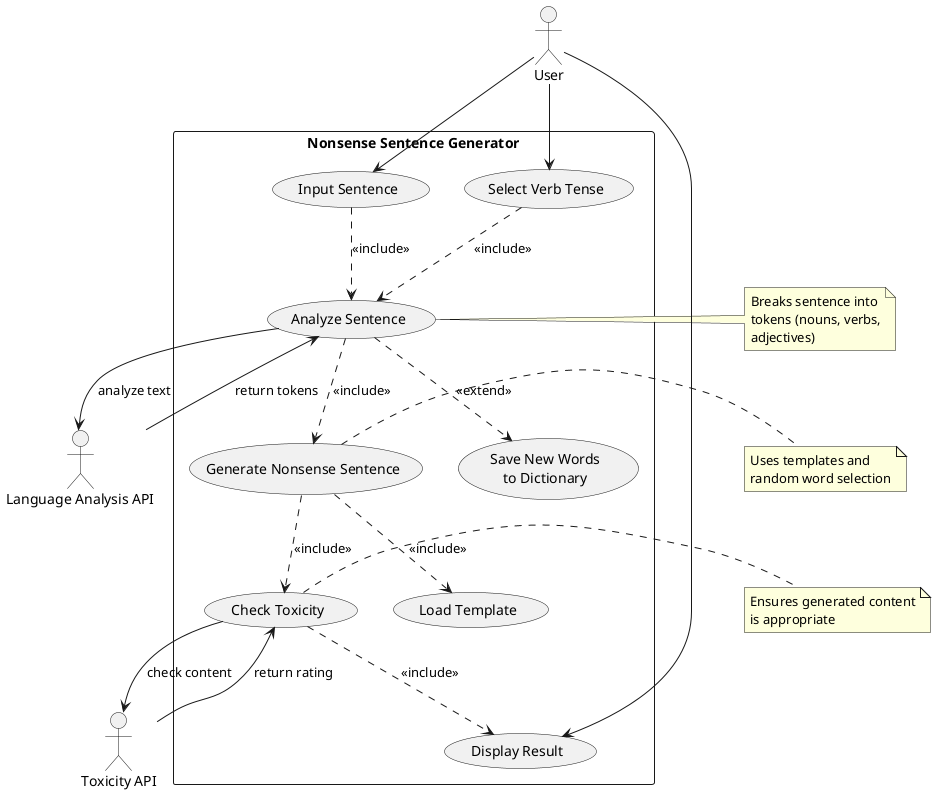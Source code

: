 @startuml Nonsense_Sentence_Generator

' Actors
actor "User" as User
actor "Language Analysis API" as AnLingAPI
actor "Toxicity API" as ToxicAPI

rectangle "Nonsense Sentence Generator" {
    ' Primary use cases
    usecase "Input Sentence" as Input
    usecase "Select Verb Tense" as VerbTense
    usecase "Analyze Sentence" as Analysis
    usecase "Generate Nonsense Sentence" as Generate
    usecase "Check Toxicity" as Verify
    usecase "Display Result" as Show

    ' Extensions
    usecase "Save New Words\nto Dictionary" as SaveWords
    usecase "Load Template" as LoadTemplate
}

' User interactions
User --> Input
User --> VerbTense
User --> Show

' Main flow
Input ..> Analysis : <<include>>
VerbTense ..> Analysis : <<include>>
Analysis --> AnLingAPI : analyze text
AnLingAPI --> Analysis : return tokens
Analysis ..> SaveWords : <<extend>>
Analysis ..> Generate : <<include>>

' Generation flow
Generate ..> LoadTemplate : <<include>>
Generate ..> Verify : <<include>>

' Verification flow
Verify --> ToxicAPI : check content
ToxicAPI --> Verify : return rating
Verify ..> Show : <<include>>

' Notes
note right of Analysis : Breaks sentence into\ntokens (nouns, verbs,\nadjectives)
note right of Generate : Uses templates and\nrandom word selection
note right of Verify : Ensures generated content\nis appropriate

@enduml